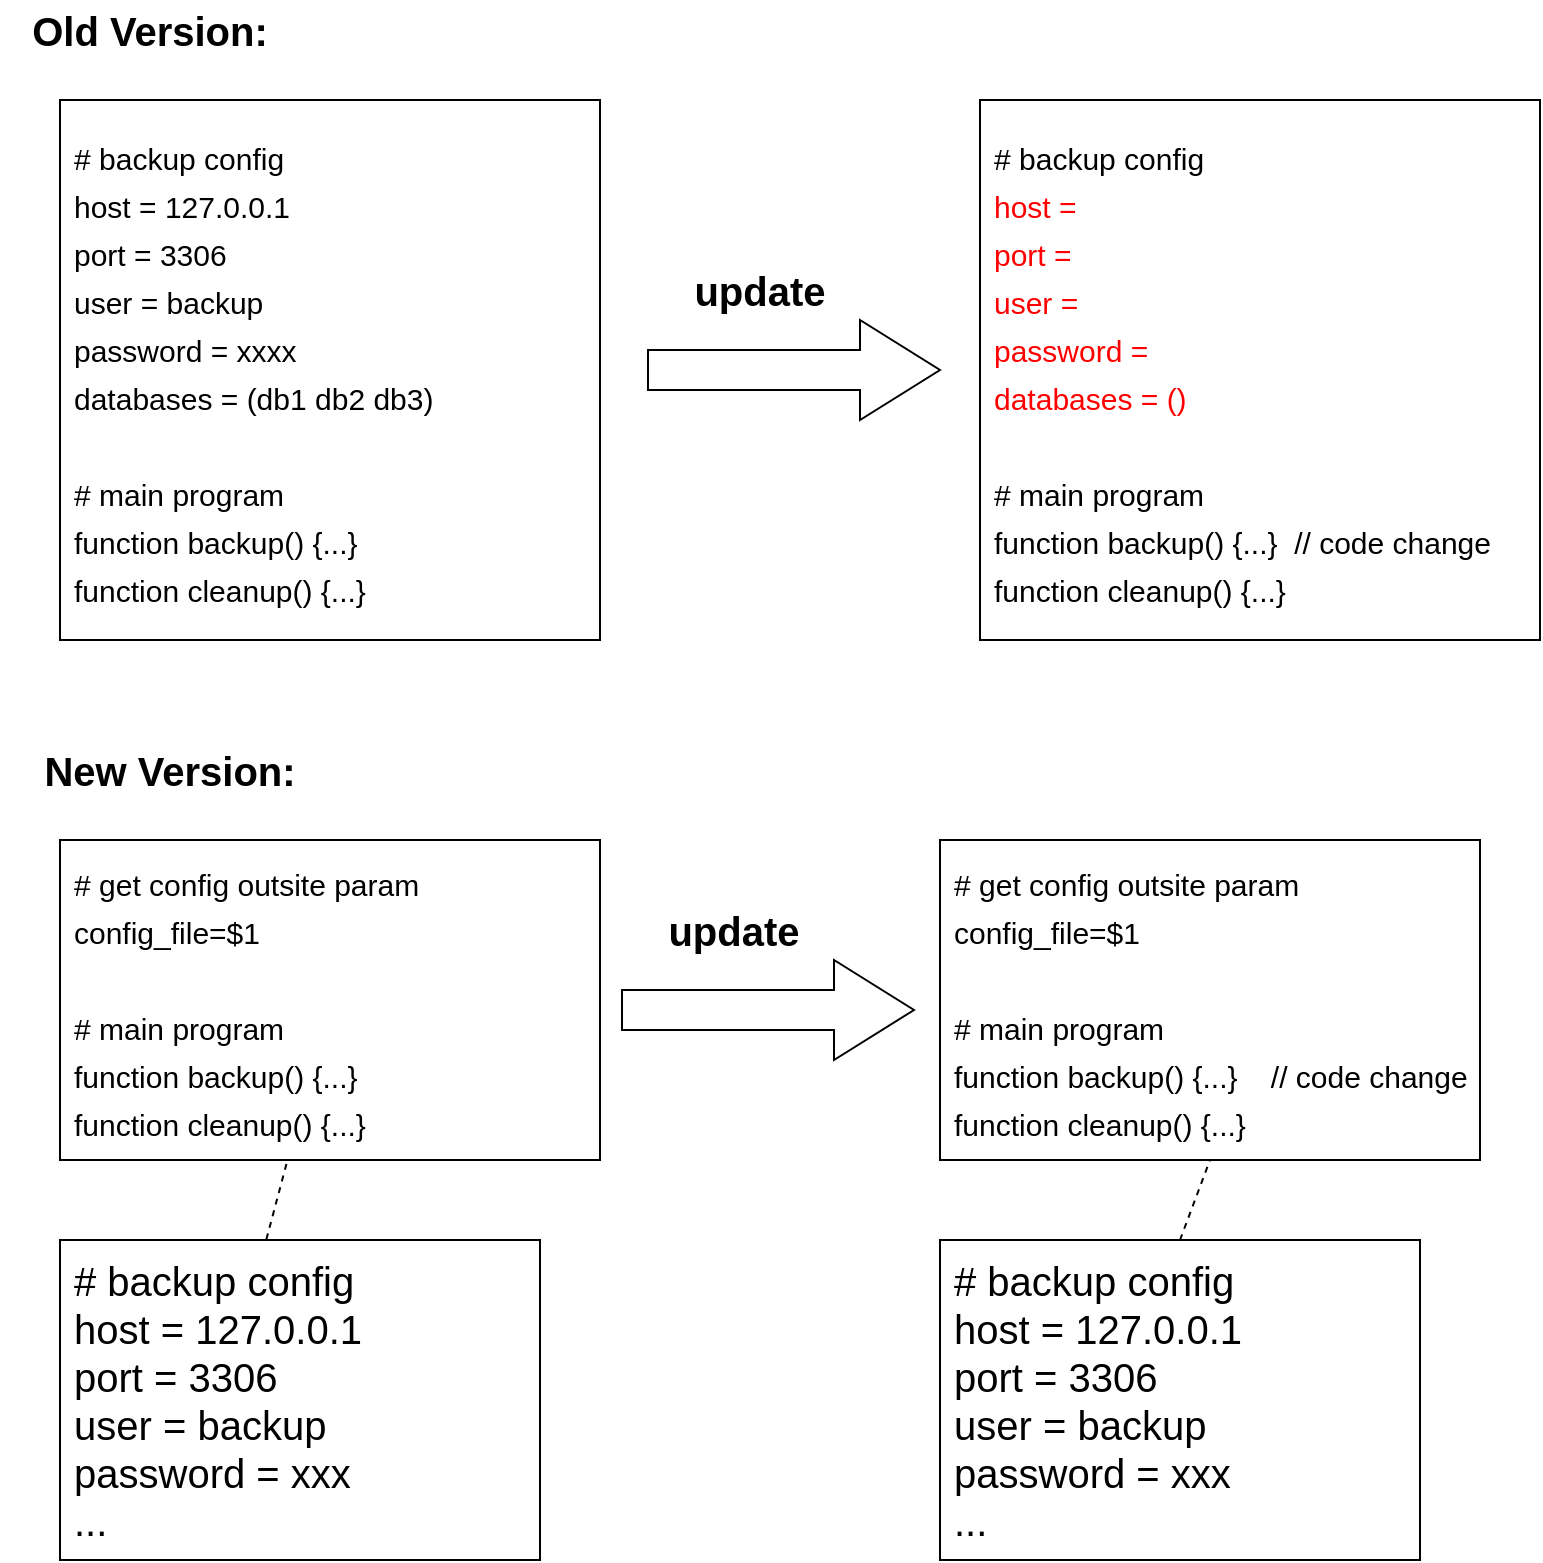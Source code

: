 <mxfile version="16.1.2" type="device"><diagram id="i1SJEBkrTHAKthezwYJT" name="第 1 页"><mxGraphModel dx="1038" dy="649" grid="1" gridSize="10" guides="1" tooltips="1" connect="1" arrows="1" fold="1" page="1" pageScale="1" pageWidth="827" pageHeight="1169" math="0" shadow="0"><root><mxCell id="0"/><mxCell id="1" parent="0"/><mxCell id="gJF90lfmZKBEQZZ0LRvk-1" value="Old Version:" style="text;html=1;strokeColor=none;fillColor=none;align=center;verticalAlign=middle;whiteSpace=wrap;rounded=0;fontStyle=1;fontSize=20;" vertex="1" parent="1"><mxGeometry x="40" y="70" width="150" height="30" as="geometry"/></mxCell><mxCell id="gJF90lfmZKBEQZZ0LRvk-2" value="&lt;font style=&quot;font-size: 15px&quot;&gt;# backup config&lt;br&gt;host = 127.0.0.1&lt;br&gt;port = 3306&lt;br&gt;user = backup&lt;br&gt;password = xxxx&lt;br&gt;databases = (db1 db2 db3)&lt;br&gt;&lt;br&gt;# main program&lt;br&gt;function backup() {...}&lt;br&gt;function cleanup() {...}&lt;br&gt;&lt;/font&gt;" style="rounded=0;whiteSpace=wrap;html=1;fontSize=20;align=left;spacingLeft=5;" vertex="1" parent="1"><mxGeometry x="70" y="120" width="270" height="270" as="geometry"/></mxCell><mxCell id="gJF90lfmZKBEQZZ0LRvk-3" value="&lt;font style=&quot;font-size: 15px&quot;&gt;# backup config&lt;br&gt;&lt;font color=&quot;#ff0000&quot;&gt;host =&amp;nbsp;&lt;br&gt;port =&amp;nbsp;&lt;br&gt;user =&amp;nbsp;&lt;br&gt;password =&amp;nbsp;&lt;br&gt;databases = ()&lt;/font&gt;&lt;br&gt;&lt;br&gt;# main program&lt;br&gt;function backup() {...}&amp;nbsp; // code change&lt;br&gt;function cleanup() {...}&lt;br&gt;&lt;/font&gt;" style="rounded=0;whiteSpace=wrap;html=1;fontSize=20;align=left;spacingLeft=5;" vertex="1" parent="1"><mxGeometry x="530" y="120" width="280" height="270" as="geometry"/></mxCell><mxCell id="gJF90lfmZKBEQZZ0LRvk-8" value="New Version:" style="text;html=1;strokeColor=none;fillColor=none;align=center;verticalAlign=middle;whiteSpace=wrap;rounded=0;fontStyle=1;fontSize=20;" vertex="1" parent="1"><mxGeometry x="50" y="440" width="150" height="30" as="geometry"/></mxCell><mxCell id="gJF90lfmZKBEQZZ0LRvk-9" value="&lt;font style=&quot;font-size: 15px&quot;&gt;# get config outsite param&lt;br&gt;config_file=$1&lt;br&gt;&lt;br&gt;# main program&lt;br&gt;function backup() {...}&lt;br&gt;function cleanup() {...}&lt;br&gt;&lt;/font&gt;" style="rounded=0;whiteSpace=wrap;html=1;fontSize=20;align=left;spacingLeft=5;" vertex="1" parent="1"><mxGeometry x="70" y="490" width="270" height="160" as="geometry"/></mxCell><mxCell id="gJF90lfmZKBEQZZ0LRvk-11" value="# backup config&lt;br&gt;host = 127.0.0.1&lt;br&gt;port = 3306&lt;br&gt;user = backup&lt;br&gt;password = xxx&lt;br&gt;..." style="rounded=0;whiteSpace=wrap;html=1;fontSize=20;align=left;spacingLeft=5;" vertex="1" parent="1"><mxGeometry x="70" y="690" width="240" height="160" as="geometry"/></mxCell><mxCell id="gJF90lfmZKBEQZZ0LRvk-12" value="" style="endArrow=none;dashed=1;html=1;rounded=0;fontSize=20;exitX=0.43;exitY=-0.002;exitDx=0;exitDy=0;exitPerimeter=0;" edge="1" parent="1" source="gJF90lfmZKBEQZZ0LRvk-11" target="gJF90lfmZKBEQZZ0LRvk-9"><mxGeometry width="50" height="50" relative="1" as="geometry"><mxPoint x="165" y="790" as="sourcePoint"/><mxPoint x="215" y="740" as="targetPoint"/></mxGeometry></mxCell><mxCell id="gJF90lfmZKBEQZZ0LRvk-13" value="&lt;font style=&quot;font-size: 15px&quot;&gt;# get config outsite param&lt;br&gt;config_file=$1&lt;br&gt;&lt;br&gt;# main program&lt;br&gt;function backup() {...}&amp;nbsp; &amp;nbsp; // code change&lt;br&gt;function cleanup() {...}&lt;br&gt;&lt;/font&gt;" style="rounded=0;whiteSpace=wrap;html=1;fontSize=20;align=left;spacingLeft=5;" vertex="1" parent="1"><mxGeometry x="510" y="490" width="270" height="160" as="geometry"/></mxCell><mxCell id="gJF90lfmZKBEQZZ0LRvk-14" value="# backup config&lt;br&gt;host = 127.0.0.1&lt;br&gt;port = 3306&lt;br&gt;user = backup&lt;br&gt;password = xxx&lt;br&gt;..." style="rounded=0;whiteSpace=wrap;html=1;fontSize=20;align=left;spacingLeft=5;" vertex="1" parent="1"><mxGeometry x="510" y="690" width="240" height="160" as="geometry"/></mxCell><mxCell id="gJF90lfmZKBEQZZ0LRvk-15" value="" style="endArrow=none;dashed=1;html=1;rounded=0;fontSize=20;fontColor=#FF0000;entryX=0.5;entryY=1;entryDx=0;entryDy=0;exitX=0.5;exitY=0;exitDx=0;exitDy=0;" edge="1" parent="1" source="gJF90lfmZKBEQZZ0LRvk-14" target="gJF90lfmZKBEQZZ0LRvk-13"><mxGeometry width="50" height="50" relative="1" as="geometry"><mxPoint x="390" y="590" as="sourcePoint"/><mxPoint x="440" y="540" as="targetPoint"/></mxGeometry></mxCell><mxCell id="gJF90lfmZKBEQZZ0LRvk-16" value="" style="group" vertex="1" connectable="0" parent="1"><mxGeometry x="364" y="200" width="146" height="80" as="geometry"/></mxCell><mxCell id="gJF90lfmZKBEQZZ0LRvk-5" value="" style="html=1;shadow=0;dashed=0;align=center;verticalAlign=middle;shape=mxgraph.arrows2.arrow;dy=0.6;dx=40;notch=0;fontSize=15;" vertex="1" parent="gJF90lfmZKBEQZZ0LRvk-16"><mxGeometry y="30" width="146" height="50" as="geometry"/></mxCell><mxCell id="gJF90lfmZKBEQZZ0LRvk-6" value="&lt;b&gt;&lt;font style=&quot;font-size: 20px&quot;&gt;update&lt;/font&gt;&lt;/b&gt;" style="text;html=1;strokeColor=none;fillColor=none;align=center;verticalAlign=middle;whiteSpace=wrap;rounded=0;fontSize=15;" vertex="1" parent="gJF90lfmZKBEQZZ0LRvk-16"><mxGeometry x="26" width="60" height="30" as="geometry"/></mxCell><mxCell id="gJF90lfmZKBEQZZ0LRvk-19" value="" style="group" vertex="1" connectable="0" parent="1"><mxGeometry x="351" y="520" width="146" height="80" as="geometry"/></mxCell><mxCell id="gJF90lfmZKBEQZZ0LRvk-20" value="" style="html=1;shadow=0;dashed=0;align=center;verticalAlign=middle;shape=mxgraph.arrows2.arrow;dy=0.6;dx=40;notch=0;fontSize=15;" vertex="1" parent="gJF90lfmZKBEQZZ0LRvk-19"><mxGeometry y="30" width="146" height="50" as="geometry"/></mxCell><mxCell id="gJF90lfmZKBEQZZ0LRvk-21" value="&lt;b&gt;&lt;font style=&quot;font-size: 20px&quot;&gt;update&lt;/font&gt;&lt;/b&gt;" style="text;html=1;strokeColor=none;fillColor=none;align=center;verticalAlign=middle;whiteSpace=wrap;rounded=0;fontSize=15;" vertex="1" parent="gJF90lfmZKBEQZZ0LRvk-19"><mxGeometry x="26" width="60" height="30" as="geometry"/></mxCell></root></mxGraphModel></diagram></mxfile>